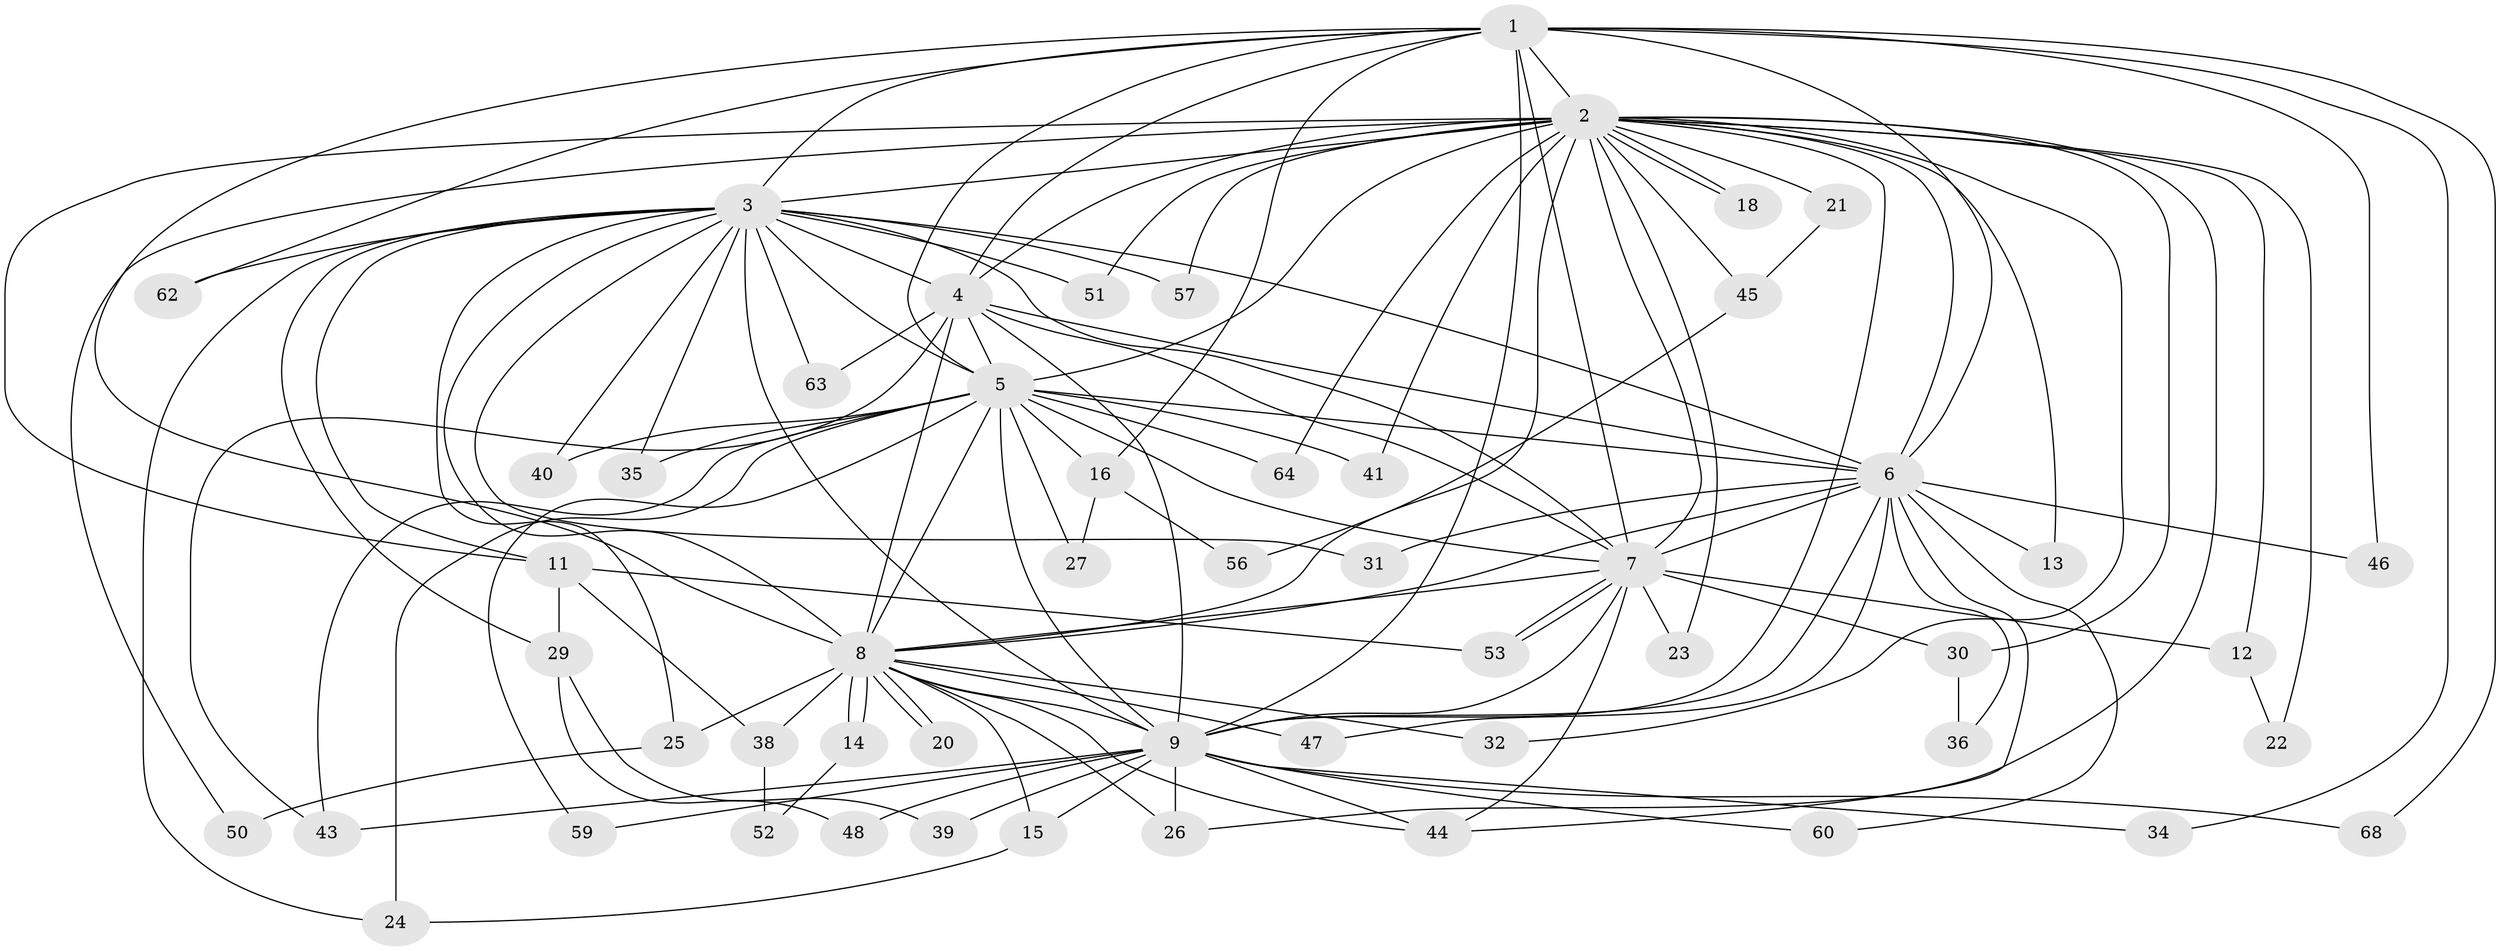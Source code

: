// original degree distribution, {16: 0.029411764705882353, 23: 0.014705882352941176, 21: 0.014705882352941176, 11: 0.014705882352941176, 20: 0.029411764705882353, 18: 0.014705882352941176, 22: 0.014705882352941176, 15: 0.014705882352941176, 5: 0.014705882352941176, 3: 0.22058823529411764, 2: 0.5882352941176471, 6: 0.014705882352941176, 4: 0.014705882352941176}
// Generated by graph-tools (version 1.1) at 2025/41/03/06/25 10:41:37]
// undirected, 53 vertices, 129 edges
graph export_dot {
graph [start="1"]
  node [color=gray90,style=filled];
  1 [super="+58"];
  2 [super="+10"];
  3 [super="+54"];
  4;
  5 [super="+42"];
  6 [super="+19"];
  7 [super="+66"];
  8 [super="+55"];
  9 [super="+17"];
  11 [super="+61"];
  12;
  13;
  14;
  15 [super="+28"];
  16 [super="+37"];
  18;
  20;
  21;
  22;
  23;
  24;
  25;
  26 [super="+33"];
  27;
  29;
  30;
  31;
  32;
  34;
  35;
  36;
  38;
  39;
  40;
  41;
  43 [super="+65"];
  44 [super="+49"];
  45;
  46;
  47;
  48;
  50;
  51;
  52;
  53;
  56 [super="+67"];
  57;
  59;
  60;
  62;
  63;
  64;
  68;
  1 -- 2 [weight=3];
  1 -- 3;
  1 -- 4;
  1 -- 5;
  1 -- 6 [weight=2];
  1 -- 7;
  1 -- 8;
  1 -- 9;
  1 -- 16;
  1 -- 34;
  1 -- 46;
  1 -- 62;
  1 -- 68;
  2 -- 3 [weight=2];
  2 -- 4 [weight=2];
  2 -- 5 [weight=2];
  2 -- 6 [weight=2];
  2 -- 7 [weight=2];
  2 -- 8 [weight=2];
  2 -- 9 [weight=3];
  2 -- 11;
  2 -- 12;
  2 -- 18;
  2 -- 18;
  2 -- 21 [weight=2];
  2 -- 22;
  2 -- 30;
  2 -- 32;
  2 -- 41;
  2 -- 50;
  2 -- 51;
  2 -- 57;
  2 -- 64;
  2 -- 45;
  2 -- 13;
  2 -- 23;
  2 -- 26;
  3 -- 4;
  3 -- 5;
  3 -- 6;
  3 -- 7;
  3 -- 8;
  3 -- 9 [weight=2];
  3 -- 11;
  3 -- 24;
  3 -- 25;
  3 -- 29;
  3 -- 31;
  3 -- 35;
  3 -- 40;
  3 -- 51;
  3 -- 57;
  3 -- 62;
  3 -- 63;
  4 -- 5;
  4 -- 6;
  4 -- 7;
  4 -- 8;
  4 -- 9;
  4 -- 63;
  4 -- 43;
  5 -- 6;
  5 -- 7;
  5 -- 8;
  5 -- 9 [weight=2];
  5 -- 16 [weight=2];
  5 -- 24;
  5 -- 27;
  5 -- 35;
  5 -- 40;
  5 -- 41;
  5 -- 43;
  5 -- 59;
  5 -- 64;
  6 -- 7 [weight=2];
  6 -- 8;
  6 -- 9;
  6 -- 13;
  6 -- 31;
  6 -- 36;
  6 -- 46;
  6 -- 47;
  6 -- 60;
  6 -- 44;
  7 -- 8;
  7 -- 9;
  7 -- 12;
  7 -- 23;
  7 -- 30;
  7 -- 44;
  7 -- 53;
  7 -- 53;
  8 -- 9;
  8 -- 14;
  8 -- 14;
  8 -- 15;
  8 -- 20;
  8 -- 20;
  8 -- 25;
  8 -- 26;
  8 -- 32;
  8 -- 38;
  8 -- 47;
  8 -- 44;
  9 -- 15;
  9 -- 26;
  9 -- 34;
  9 -- 39;
  9 -- 43;
  9 -- 44;
  9 -- 48;
  9 -- 59;
  9 -- 60;
  9 -- 68;
  11 -- 29;
  11 -- 38;
  11 -- 53;
  12 -- 22;
  14 -- 52;
  15 -- 24;
  16 -- 27;
  16 -- 56 [weight=2];
  21 -- 45;
  25 -- 50;
  29 -- 39;
  29 -- 48;
  30 -- 36;
  38 -- 52;
  45 -- 56;
}
